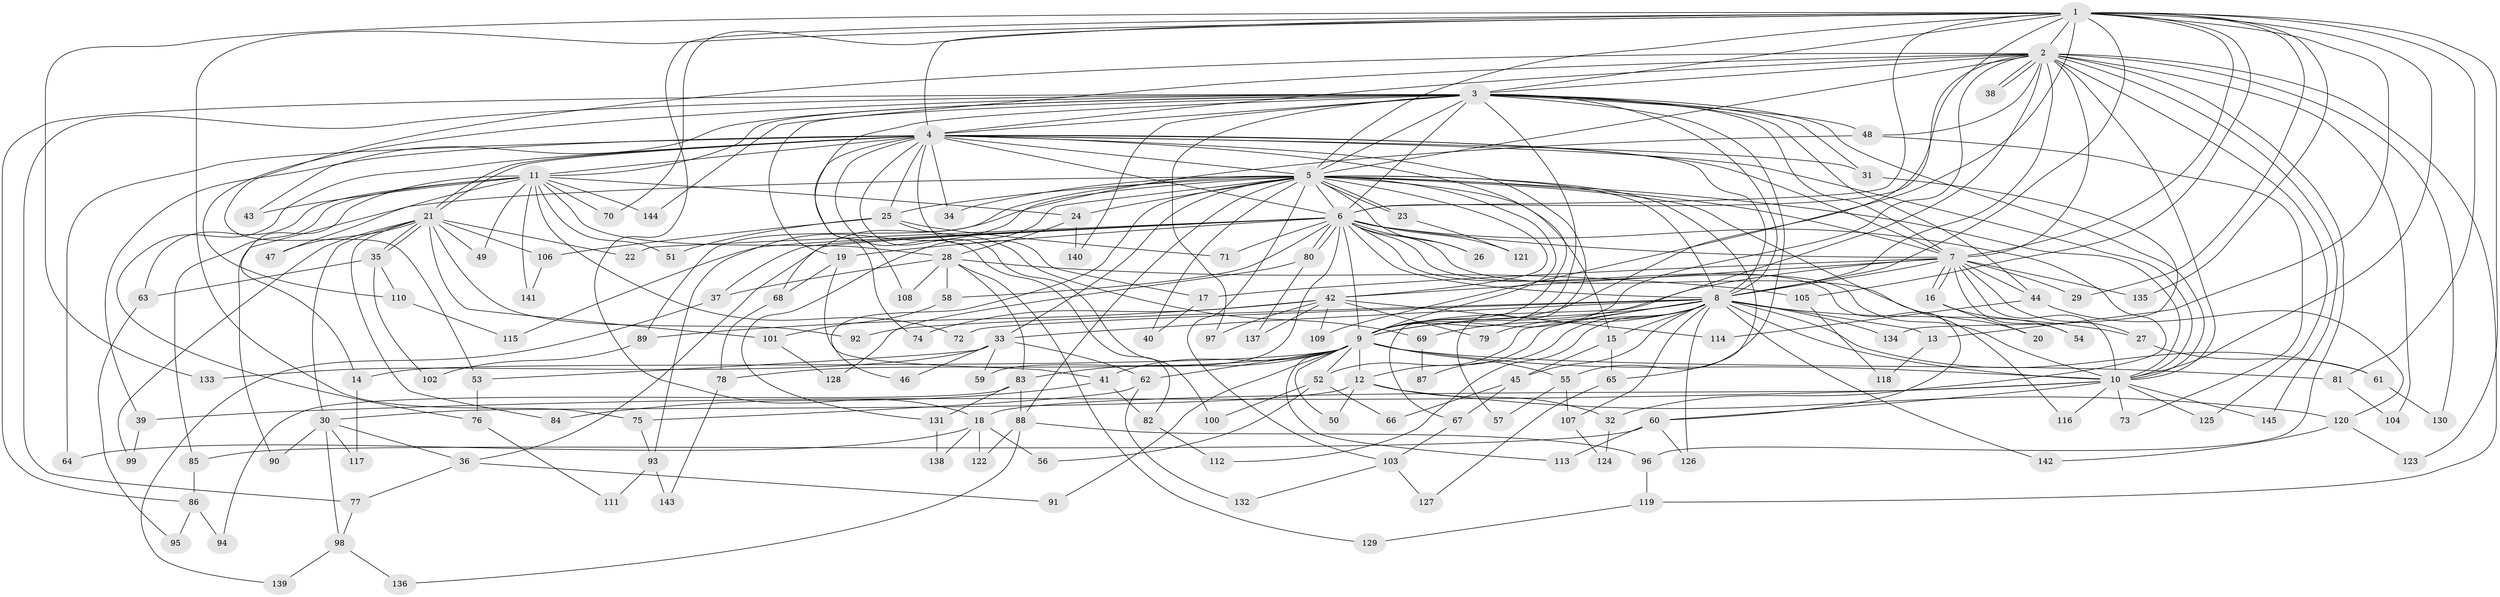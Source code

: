 // Generated by graph-tools (version 1.1) at 2025/13/03/09/25 04:13:55]
// undirected, 145 vertices, 315 edges
graph export_dot {
graph [start="1"]
  node [color=gray90,style=filled];
  1;
  2;
  3;
  4;
  5;
  6;
  7;
  8;
  9;
  10;
  11;
  12;
  13;
  14;
  15;
  16;
  17;
  18;
  19;
  20;
  21;
  22;
  23;
  24;
  25;
  26;
  27;
  28;
  29;
  30;
  31;
  32;
  33;
  34;
  35;
  36;
  37;
  38;
  39;
  40;
  41;
  42;
  43;
  44;
  45;
  46;
  47;
  48;
  49;
  50;
  51;
  52;
  53;
  54;
  55;
  56;
  57;
  58;
  59;
  60;
  61;
  62;
  63;
  64;
  65;
  66;
  67;
  68;
  69;
  70;
  71;
  72;
  73;
  74;
  75;
  76;
  77;
  78;
  79;
  80;
  81;
  82;
  83;
  84;
  85;
  86;
  87;
  88;
  89;
  90;
  91;
  92;
  93;
  94;
  95;
  96;
  97;
  98;
  99;
  100;
  101;
  102;
  103;
  104;
  105;
  106;
  107;
  108;
  109;
  110;
  111;
  112;
  113;
  114;
  115;
  116;
  117;
  118;
  119;
  120;
  121;
  122;
  123;
  124;
  125;
  126;
  127;
  128;
  129;
  130;
  131;
  132;
  133;
  134;
  135;
  136;
  137;
  138;
  139;
  140;
  141;
  142;
  143;
  144;
  145;
  1 -- 2;
  1 -- 3;
  1 -- 4;
  1 -- 5;
  1 -- 6;
  1 -- 7;
  1 -- 8;
  1 -- 9;
  1 -- 10;
  1 -- 13;
  1 -- 18;
  1 -- 29;
  1 -- 70;
  1 -- 75;
  1 -- 81;
  1 -- 105;
  1 -- 109;
  1 -- 123;
  1 -- 133;
  1 -- 135;
  2 -- 3;
  2 -- 4;
  2 -- 5;
  2 -- 6;
  2 -- 7;
  2 -- 8;
  2 -- 9;
  2 -- 10;
  2 -- 38;
  2 -- 38;
  2 -- 48;
  2 -- 53;
  2 -- 67;
  2 -- 96;
  2 -- 104;
  2 -- 119;
  2 -- 125;
  2 -- 130;
  2 -- 144;
  2 -- 145;
  3 -- 4;
  3 -- 5;
  3 -- 6;
  3 -- 7;
  3 -- 8;
  3 -- 9;
  3 -- 10;
  3 -- 11;
  3 -- 19;
  3 -- 31;
  3 -- 43;
  3 -- 44;
  3 -- 48;
  3 -- 55;
  3 -- 77;
  3 -- 86;
  3 -- 97;
  3 -- 108;
  3 -- 110;
  3 -- 140;
  4 -- 5;
  4 -- 6;
  4 -- 7;
  4 -- 8;
  4 -- 9;
  4 -- 10;
  4 -- 11;
  4 -- 17;
  4 -- 21;
  4 -- 21;
  4 -- 25;
  4 -- 31;
  4 -- 34;
  4 -- 39;
  4 -- 57;
  4 -- 64;
  4 -- 74;
  4 -- 76;
  4 -- 82;
  4 -- 100;
  5 -- 6;
  5 -- 7;
  5 -- 8;
  5 -- 9;
  5 -- 10;
  5 -- 15;
  5 -- 23;
  5 -- 23;
  5 -- 24;
  5 -- 25;
  5 -- 26;
  5 -- 33;
  5 -- 34;
  5 -- 40;
  5 -- 42;
  5 -- 46;
  5 -- 65;
  5 -- 88;
  5 -- 89;
  5 -- 90;
  5 -- 93;
  5 -- 103;
  5 -- 116;
  5 -- 131;
  6 -- 7;
  6 -- 8;
  6 -- 9;
  6 -- 10;
  6 -- 19;
  6 -- 20;
  6 -- 22;
  6 -- 26;
  6 -- 32;
  6 -- 36;
  6 -- 37;
  6 -- 58;
  6 -- 59;
  6 -- 60;
  6 -- 71;
  6 -- 80;
  6 -- 80;
  6 -- 115;
  6 -- 121;
  7 -- 8;
  7 -- 9;
  7 -- 10;
  7 -- 16;
  7 -- 16;
  7 -- 17;
  7 -- 27;
  7 -- 29;
  7 -- 42;
  7 -- 44;
  7 -- 54;
  7 -- 135;
  8 -- 9;
  8 -- 10;
  8 -- 12;
  8 -- 13;
  8 -- 15;
  8 -- 27;
  8 -- 33;
  8 -- 45;
  8 -- 52;
  8 -- 61;
  8 -- 69;
  8 -- 72;
  8 -- 79;
  8 -- 87;
  8 -- 92;
  8 -- 107;
  8 -- 112;
  8 -- 126;
  8 -- 134;
  8 -- 142;
  9 -- 10;
  9 -- 12;
  9 -- 14;
  9 -- 41;
  9 -- 50;
  9 -- 52;
  9 -- 55;
  9 -- 62;
  9 -- 78;
  9 -- 81;
  9 -- 83;
  9 -- 91;
  9 -- 113;
  10 -- 18;
  10 -- 39;
  10 -- 60;
  10 -- 73;
  10 -- 116;
  10 -- 125;
  10 -- 145;
  11 -- 14;
  11 -- 24;
  11 -- 28;
  11 -- 43;
  11 -- 47;
  11 -- 49;
  11 -- 51;
  11 -- 63;
  11 -- 70;
  11 -- 72;
  11 -- 85;
  11 -- 141;
  11 -- 144;
  12 -- 30;
  12 -- 32;
  12 -- 50;
  12 -- 120;
  13 -- 118;
  14 -- 117;
  15 -- 45;
  15 -- 65;
  16 -- 20;
  16 -- 54;
  17 -- 40;
  18 -- 56;
  18 -- 64;
  18 -- 122;
  18 -- 138;
  19 -- 41;
  19 -- 68;
  21 -- 22;
  21 -- 30;
  21 -- 35;
  21 -- 35;
  21 -- 47;
  21 -- 49;
  21 -- 84;
  21 -- 92;
  21 -- 99;
  21 -- 101;
  21 -- 106;
  23 -- 121;
  24 -- 28;
  24 -- 140;
  25 -- 51;
  25 -- 69;
  25 -- 71;
  25 -- 106;
  27 -- 61;
  28 -- 37;
  28 -- 58;
  28 -- 83;
  28 -- 105;
  28 -- 108;
  28 -- 129;
  30 -- 36;
  30 -- 90;
  30 -- 98;
  30 -- 117;
  31 -- 134;
  32 -- 124;
  33 -- 46;
  33 -- 53;
  33 -- 59;
  33 -- 62;
  33 -- 133;
  35 -- 63;
  35 -- 102;
  35 -- 110;
  36 -- 77;
  36 -- 91;
  37 -- 139;
  39 -- 99;
  41 -- 82;
  41 -- 84;
  42 -- 74;
  42 -- 79;
  42 -- 89;
  42 -- 97;
  42 -- 109;
  42 -- 114;
  42 -- 137;
  44 -- 114;
  44 -- 120;
  45 -- 66;
  45 -- 67;
  48 -- 68;
  48 -- 73;
  52 -- 56;
  52 -- 66;
  52 -- 100;
  53 -- 76;
  55 -- 57;
  55 -- 107;
  58 -- 101;
  60 -- 85;
  60 -- 113;
  60 -- 126;
  61 -- 130;
  62 -- 75;
  62 -- 132;
  63 -- 95;
  65 -- 127;
  67 -- 103;
  68 -- 78;
  69 -- 87;
  75 -- 93;
  76 -- 111;
  77 -- 98;
  78 -- 143;
  80 -- 128;
  80 -- 137;
  81 -- 104;
  82 -- 112;
  83 -- 88;
  83 -- 94;
  83 -- 131;
  85 -- 86;
  86 -- 94;
  86 -- 95;
  88 -- 96;
  88 -- 122;
  88 -- 136;
  89 -- 102;
  93 -- 111;
  93 -- 143;
  96 -- 119;
  98 -- 136;
  98 -- 139;
  101 -- 128;
  103 -- 127;
  103 -- 132;
  105 -- 118;
  106 -- 141;
  107 -- 124;
  110 -- 115;
  119 -- 129;
  120 -- 123;
  120 -- 142;
  131 -- 138;
}
